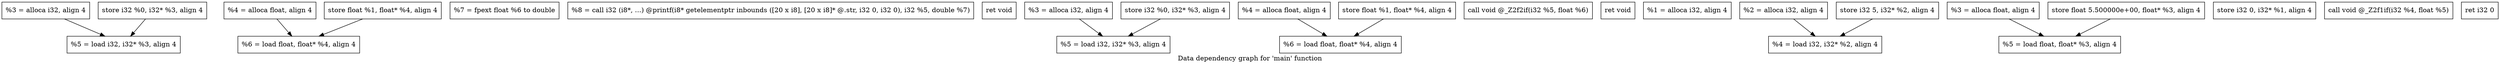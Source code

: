 digraph "Data dependency graph for 'main' function" {
	label="Data dependency graph for 'main' function";

	Node0x1334750 [shape=record,label="{  %3 = alloca i32, align 4}"];
	Node0x1334750 -> Node0x1334940;
	Node0x13347c0 [shape=record,label="{  %4 = alloca float, align 4}"];
	Node0x13347c0 -> Node0x13348a0;
	Node0x1334830 [shape=record,label="{  store i32 %0, i32* %3, align 4}"];
	Node0x1334830 -> Node0x1334940;
	Node0x13348d0 [shape=record,label="{  store float %1, float* %4, align 4}"];
	Node0x13348d0 -> Node0x13348a0;
	Node0x1334940 [shape=record,label="{  %5 = load i32, i32* %3, align 4}"];
	Node0x13348a0 [shape=record,label="{  %6 = load float, float* %4, align 4}"];
	Node0x1335cb0 [shape=record,label="{  %7 = fpext float %6 to double}"];
	Node0x1335d20 [shape=record,label="{  %8 = call i32 (i8*, ...) @printf(i8* getelementptr inbounds ([20 x i8], [20 x i8]* @.str, i32 0, i32 0), i32 %5, double %7)}"];
	Node0x1335d90 [shape=record,label="{  ret void}"];
	Node0x1335b80 [shape=record,label="{  %3 = alloca i32, align 4}"];
	Node0x1335b80 -> Node0x1336030;
	Node0x1335ee0 [shape=record,label="{  %4 = alloca float, align 4}"];
	Node0x1335ee0 -> Node0x13372d0;
	Node0x1335f50 [shape=record,label="{  store i32 %0, i32* %3, align 4}"];
	Node0x1335f50 -> Node0x1336030;
	Node0x1335fc0 [shape=record,label="{  store float %1, float* %4, align 4}"];
	Node0x1335fc0 -> Node0x13372d0;
	Node0x1336030 [shape=record,label="{  %5 = load i32, i32* %3, align 4}"];
	Node0x13372d0 [shape=record,label="{  %6 = load float, float* %4, align 4}"];
	Node0x1337380 [shape=record,label="{  call void @_Z2f2if(i32 %5, float %6)}"];
	Node0x13373f0 [shape=record,label="{  ret void}"];
	Node0x13370e0 [shape=record,label="{  %1 = alloca i32, align 4}"];
	Node0x1337150 [shape=record,label="{  %2 = alloca i32, align 4}"];
	Node0x1337150 -> Node0x1337650;
	Node0x13371c0 [shape=record,label="{  %3 = alloca float, align 4}"];
	Node0x13371c0 -> Node0x1338910;
	Node0x1337230 [shape=record,label="{  store i32 0, i32* %1, align 4}"];
	Node0x1337570 [shape=record,label="{  store i32 5, i32* %2, align 4}"];
	Node0x1337570 -> Node0x1337650;
	Node0x13375e0 [shape=record,label="{  store float 5.500000e+00, float* %3, align 4}"];
	Node0x13375e0 -> Node0x1338910;
	Node0x1337650 [shape=record,label="{  %4 = load i32, i32* %2, align 4}"];
	Node0x1338910 [shape=record,label="{  %5 = load float, float* %3, align 4}"];
	Node0x13389a0 [shape=record,label="{  call void @_Z2f1if(i32 %4, float %5)}"];
	Node0x1338a30 [shape=record,label="{  ret i32 0}"];
}
